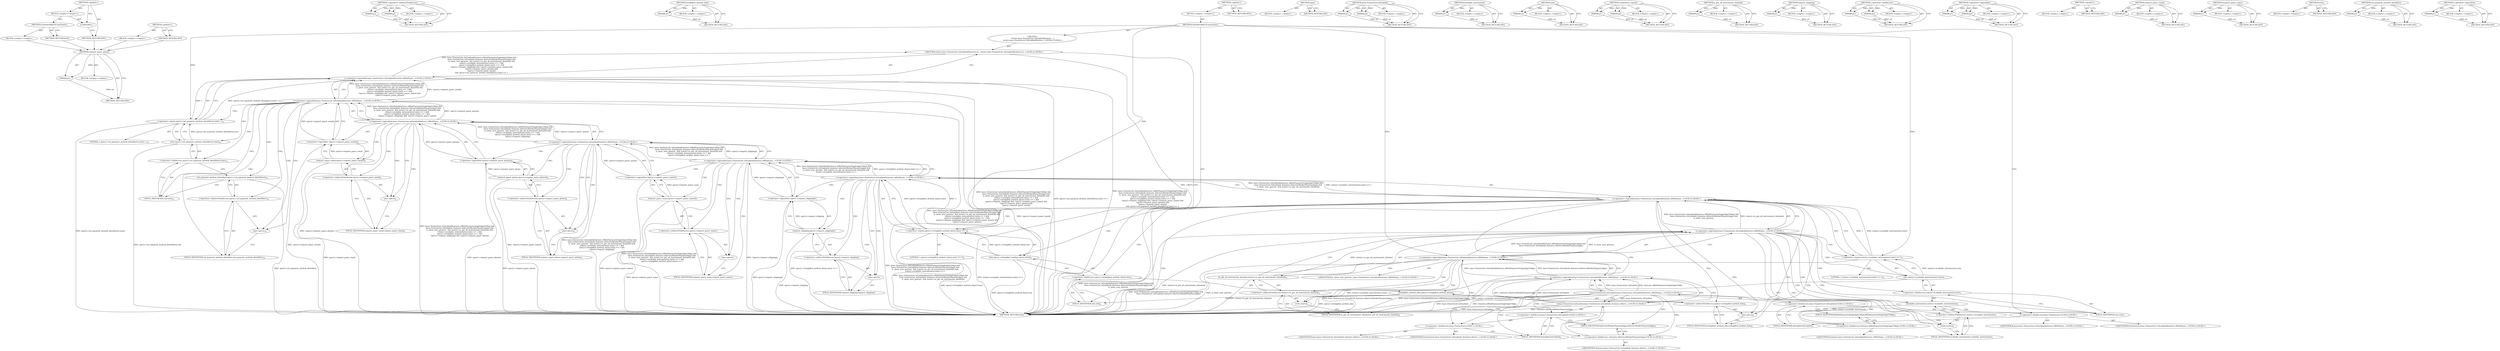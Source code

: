 digraph "&lt;global&gt;" {
vulnerable_175 [label=<(METHOD,request_payer_phone)>];
vulnerable_176 [label=<(PARAM,p1)>];
vulnerable_177 [label=<(BLOCK,&lt;empty&gt;,&lt;empty&gt;)>];
vulnerable_178 [label=<(METHOD_RETURN,ANY)>];
vulnerable_135 [label=<(METHOD,&lt;operator&gt;.indirectFieldAccess)>];
vulnerable_136 [label=<(PARAM,p1)>];
vulnerable_137 [label=<(PARAM,p2)>];
vulnerable_138 [label=<(BLOCK,&lt;empty&gt;,&lt;empty&gt;)>];
vulnerable_139 [label=<(METHOD_RETURN,ANY)>];
vulnerable_156 [label=<(METHOD,stringified_method_data)>];
vulnerable_157 [label=<(PARAM,p1)>];
vulnerable_158 [label=<(BLOCK,&lt;empty&gt;,&lt;empty&gt;)>];
vulnerable_159 [label=<(METHOD_RETURN,ANY)>];
vulnerable_6 [label=<(METHOD,&lt;global&gt;)<SUB>1</SUB>>];
vulnerable_7 [label=<(BLOCK,&lt;empty&gt;,&lt;empty&gt;)<SUB>1</SUB>>];
vulnerable_8 [label=<(METHOD,SatisfiesSkipUIConstraints)<SUB>1</SUB>>];
vulnerable_9 [label="<(BLOCK,{
  return base::FeatureList::IsEnabled(feature...,{
  return base::FeatureList::IsEnabled(feature...)<SUB>1</SUB>>"];
vulnerable_10 [label="<(RETURN,return base::FeatureList::IsEnabled(features::k...,return base::FeatureList::IsEnabled(features::k...)<SUB>2</SUB>>"];
vulnerable_11 [label="<(&lt;operator&gt;.logicalAnd,base::FeatureList::IsEnabled(features::kWebPaym...)<SUB>2</SUB>>"];
vulnerable_12 [label="<(&lt;operator&gt;.logicalAnd,base::FeatureList::IsEnabled(features::kWebPaym...)<SUB>2</SUB>>"];
vulnerable_13 [label="<(&lt;operator&gt;.logicalAnd,base::FeatureList::IsEnabled(features::kWebPaym...)<SUB>2</SUB>>"];
vulnerable_14 [label="<(&lt;operator&gt;.logicalAnd,base::FeatureList::IsEnabled(features::kWebPaym...)<SUB>2</SUB>>"];
vulnerable_15 [label="<(&lt;operator&gt;.logicalAnd,base::FeatureList::IsEnabled(features::kWebPaym...)<SUB>2</SUB>>"];
vulnerable_16 [label="<(&lt;operator&gt;.logicalAnd,base::FeatureList::IsEnabled(features::kWebPaym...)<SUB>2</SUB>>"];
vulnerable_17 [label="<(&lt;operator&gt;.logicalAnd,base::FeatureList::IsEnabled(features::kWebPaym...)<SUB>2</SUB>>"];
vulnerable_18 [label="<(&lt;operator&gt;.logicalAnd,base::FeatureList::IsEnabled(features::kWebPaym...)<SUB>2</SUB>>"];
vulnerable_19 [label="<(&lt;operator&gt;.logicalAnd,base::FeatureList::IsEnabled(features::kWebPaym...)<SUB>2</SUB>>"];
vulnerable_20 [label="<(&lt;operator&gt;.logicalAnd,base::FeatureList::IsEnabled(features::kWebPaym...)<SUB>2</SUB>>"];
vulnerable_21 [label="<(base.FeatureList.IsEnabled,base::FeatureList::IsEnabled(features::kWebPaym...)<SUB>2</SUB>>"];
vulnerable_22 [label="<(&lt;operator&gt;.fieldAccess,base::FeatureList::IsEnabled)<SUB>2</SUB>>"];
vulnerable_23 [label="<(&lt;operator&gt;.fieldAccess,base::FeatureList)<SUB>2</SUB>>"];
vulnerable_24 [label="<(IDENTIFIER,base,base::FeatureList::IsEnabled(features::kWebPaym...)<SUB>2</SUB>>"];
vulnerable_25 [label="<(IDENTIFIER,FeatureList,base::FeatureList::IsEnabled(features::kWebPaym...)<SUB>2</SUB>>"];
vulnerable_26 [label=<(FIELD_IDENTIFIER,IsEnabled,IsEnabled)<SUB>2</SUB>>];
vulnerable_27 [label="<(&lt;operator&gt;.fieldAccess,features::kWebPaymentsSingleAppUiSkip)<SUB>2</SUB>>"];
vulnerable_28 [label="<(IDENTIFIER,features,base::FeatureList::IsEnabled(features::kWebPaym...)<SUB>2</SUB>>"];
vulnerable_29 [label=<(FIELD_IDENTIFIER,kWebPaymentsSingleAppUiSkip,kWebPaymentsSingleAppUiSkip)<SUB>2</SUB>>];
vulnerable_30 [label="<(base.FeatureList.IsEnabled,base::FeatureList::IsEnabled(::features::kServi...)<SUB>3</SUB>>"];
vulnerable_31 [label="<(&lt;operator&gt;.fieldAccess,base::FeatureList::IsEnabled)<SUB>3</SUB>>"];
vulnerable_32 [label="<(&lt;operator&gt;.fieldAccess,base::FeatureList)<SUB>3</SUB>>"];
vulnerable_33 [label="<(IDENTIFIER,base,base::FeatureList::IsEnabled(::features::kServi...)<SUB>3</SUB>>"];
vulnerable_34 [label="<(IDENTIFIER,FeatureList,base::FeatureList::IsEnabled(::features::kServi...)<SUB>3</SUB>>"];
vulnerable_35 [label=<(FIELD_IDENTIFIER,IsEnabled,IsEnabled)<SUB>3</SUB>>];
vulnerable_36 [label="<(&lt;operator&gt;.fieldAccess,::features::kServiceWorkerPaymentApps)<SUB>3</SUB>>"];
vulnerable_37 [label="<(IDENTIFIER,features,base::FeatureList::IsEnabled(::features::kServi...)<SUB>3</SUB>>"];
vulnerable_38 [label=<(FIELD_IDENTIFIER,kServiceWorkerPaymentApps,kServiceWorkerPaymentApps)<SUB>3</SUB>>];
vulnerable_39 [label="<(IDENTIFIER,is_show_user_gesture_,base::FeatureList::IsEnabled(features::kWebPaym...)<SUB>4</SUB>>"];
vulnerable_40 [label=<(is_get_all_instruments_finished,state()-&gt;is_get_all_instruments_finished())<SUB>4</SUB>>];
vulnerable_41 [label=<(&lt;operator&gt;.indirectFieldAccess,state()-&gt;is_get_all_instruments_finished)<SUB>4</SUB>>];
vulnerable_42 [label=<(state,state())<SUB>4</SUB>>];
vulnerable_43 [label=<(FIELD_IDENTIFIER,is_get_all_instruments_finished,is_get_all_instruments_finished)<SUB>4</SUB>>];
vulnerable_44 [label=<(&lt;operator&gt;.equals,state()-&gt;available_instruments().size() == 1)<SUB>5</SUB>>];
vulnerable_45 [label=<(size,state()-&gt;available_instruments().size())<SUB>5</SUB>>];
vulnerable_46 [label=<(&lt;operator&gt;.fieldAccess,state()-&gt;available_instruments().size)<SUB>5</SUB>>];
vulnerable_47 [label=<(available_instruments,state()-&gt;available_instruments())<SUB>5</SUB>>];
vulnerable_48 [label=<(&lt;operator&gt;.indirectFieldAccess,state()-&gt;available_instruments)<SUB>5</SUB>>];
vulnerable_49 [label=<(state,state())<SUB>5</SUB>>];
vulnerable_50 [label=<(FIELD_IDENTIFIER,available_instruments,available_instruments)<SUB>5</SUB>>];
vulnerable_51 [label=<(FIELD_IDENTIFIER,size,size)<SUB>5</SUB>>];
vulnerable_52 [label=<(LITERAL,1,state()-&gt;available_instruments().size() == 1)<SUB>5</SUB>>];
vulnerable_53 [label=<(&lt;operator&gt;.equals,spec()-&gt;stringified_method_data().size() == 1)<SUB>6</SUB>>];
vulnerable_54 [label=<(size,spec()-&gt;stringified_method_data().size())<SUB>6</SUB>>];
vulnerable_55 [label=<(&lt;operator&gt;.fieldAccess,spec()-&gt;stringified_method_data().size)<SUB>6</SUB>>];
vulnerable_56 [label=<(stringified_method_data,spec()-&gt;stringified_method_data())<SUB>6</SUB>>];
vulnerable_57 [label=<(&lt;operator&gt;.indirectFieldAccess,spec()-&gt;stringified_method_data)<SUB>6</SUB>>];
vulnerable_58 [label=<(spec,spec())<SUB>6</SUB>>];
vulnerable_59 [label=<(FIELD_IDENTIFIER,stringified_method_data,stringified_method_data)<SUB>6</SUB>>];
vulnerable_60 [label=<(FIELD_IDENTIFIER,size,size)<SUB>6</SUB>>];
vulnerable_61 [label=<(LITERAL,1,spec()-&gt;stringified_method_data().size() == 1)<SUB>6</SUB>>];
vulnerable_62 [label=<(&lt;operator&gt;.logicalNot,!spec()-&gt;request_shipping())<SUB>7</SUB>>];
vulnerable_63 [label=<(request_shipping,spec()-&gt;request_shipping())<SUB>7</SUB>>];
vulnerable_64 [label=<(&lt;operator&gt;.indirectFieldAccess,spec()-&gt;request_shipping)<SUB>7</SUB>>];
vulnerable_65 [label=<(spec,spec())<SUB>7</SUB>>];
vulnerable_66 [label=<(FIELD_IDENTIFIER,request_shipping,request_shipping)<SUB>7</SUB>>];
vulnerable_67 [label=<(&lt;operator&gt;.logicalNot,!spec()-&gt;request_payer_name())<SUB>7</SUB>>];
vulnerable_68 [label=<(request_payer_name,spec()-&gt;request_payer_name())<SUB>7</SUB>>];
vulnerable_69 [label=<(&lt;operator&gt;.indirectFieldAccess,spec()-&gt;request_payer_name)<SUB>7</SUB>>];
vulnerable_70 [label=<(spec,spec())<SUB>7</SUB>>];
vulnerable_71 [label=<(FIELD_IDENTIFIER,request_payer_name,request_payer_name)<SUB>7</SUB>>];
vulnerable_72 [label=<(&lt;operator&gt;.logicalNot,!spec()-&gt;request_payer_phone())<SUB>8</SUB>>];
vulnerable_73 [label=<(request_payer_phone,spec()-&gt;request_payer_phone())<SUB>8</SUB>>];
vulnerable_74 [label=<(&lt;operator&gt;.indirectFieldAccess,spec()-&gt;request_payer_phone)<SUB>8</SUB>>];
vulnerable_75 [label=<(spec,spec())<SUB>8</SUB>>];
vulnerable_76 [label=<(FIELD_IDENTIFIER,request_payer_phone,request_payer_phone)<SUB>8</SUB>>];
vulnerable_77 [label=<(&lt;operator&gt;.logicalNot,!spec()-&gt;request_payer_email())<SUB>9</SUB>>];
vulnerable_78 [label=<(request_payer_email,spec()-&gt;request_payer_email())<SUB>9</SUB>>];
vulnerable_79 [label=<(&lt;operator&gt;.indirectFieldAccess,spec()-&gt;request_payer_email)<SUB>9</SUB>>];
vulnerable_80 [label=<(spec,spec())<SUB>9</SUB>>];
vulnerable_81 [label=<(FIELD_IDENTIFIER,request_payer_email,request_payer_email)<SUB>9</SUB>>];
vulnerable_82 [label=<(&lt;operator&gt;.equals,spec()-&gt;url_payment_method_identifiers().size()...)<SUB>10</SUB>>];
vulnerable_83 [label=<(size,spec()-&gt;url_payment_method_identifiers().size())<SUB>10</SUB>>];
vulnerable_84 [label=<(&lt;operator&gt;.fieldAccess,spec()-&gt;url_payment_method_identifiers().size)<SUB>10</SUB>>];
vulnerable_85 [label=<(url_payment_method_identifiers,spec()-&gt;url_payment_method_identifiers())<SUB>10</SUB>>];
vulnerable_86 [label=<(&lt;operator&gt;.indirectFieldAccess,spec()-&gt;url_payment_method_identifiers)<SUB>10</SUB>>];
vulnerable_87 [label=<(spec,spec())<SUB>10</SUB>>];
vulnerable_88 [label=<(FIELD_IDENTIFIER,url_payment_method_identifiers,url_payment_method_identifiers)<SUB>10</SUB>>];
vulnerable_89 [label=<(FIELD_IDENTIFIER,size,size)<SUB>10</SUB>>];
vulnerable_90 [label=<(LITERAL,1,spec()-&gt;url_payment_method_identifiers().size()...)<SUB>10</SUB>>];
vulnerable_91 [label=<(METHOD_RETURN,bool)<SUB>1</SUB>>];
vulnerable_93 [label=<(METHOD_RETURN,ANY)<SUB>1</SUB>>];
vulnerable_160 [label=<(METHOD,spec)>];
vulnerable_161 [label=<(BLOCK,&lt;empty&gt;,&lt;empty&gt;)>];
vulnerable_162 [label=<(METHOD_RETURN,ANY)>];
vulnerable_121 [label=<(METHOD,base.FeatureList.IsEnabled)>];
vulnerable_122 [label=<(PARAM,p1)>];
vulnerable_123 [label=<(PARAM,p2)>];
vulnerable_124 [label=<(BLOCK,&lt;empty&gt;,&lt;empty&gt;)>];
vulnerable_125 [label=<(METHOD_RETURN,ANY)>];
vulnerable_152 [label=<(METHOD,available_instruments)>];
vulnerable_153 [label=<(PARAM,p1)>];
vulnerable_154 [label=<(BLOCK,&lt;empty&gt;,&lt;empty&gt;)>];
vulnerable_155 [label=<(METHOD_RETURN,ANY)>];
vulnerable_148 [label=<(METHOD,size)>];
vulnerable_149 [label=<(PARAM,p1)>];
vulnerable_150 [label=<(BLOCK,&lt;empty&gt;,&lt;empty&gt;)>];
vulnerable_151 [label=<(METHOD_RETURN,ANY)>];
vulnerable_143 [label=<(METHOD,&lt;operator&gt;.equals)>];
vulnerable_144 [label=<(PARAM,p1)>];
vulnerable_145 [label=<(PARAM,p2)>];
vulnerable_146 [label=<(BLOCK,&lt;empty&gt;,&lt;empty&gt;)>];
vulnerable_147 [label=<(METHOD_RETURN,ANY)>];
vulnerable_131 [label=<(METHOD,is_get_all_instruments_finished)>];
vulnerable_132 [label=<(PARAM,p1)>];
vulnerable_133 [label=<(BLOCK,&lt;empty&gt;,&lt;empty&gt;)>];
vulnerable_134 [label=<(METHOD_RETURN,ANY)>];
vulnerable_167 [label=<(METHOD,request_shipping)>];
vulnerable_168 [label=<(PARAM,p1)>];
vulnerable_169 [label=<(BLOCK,&lt;empty&gt;,&lt;empty&gt;)>];
vulnerable_170 [label=<(METHOD_RETURN,ANY)>];
vulnerable_126 [label=<(METHOD,&lt;operator&gt;.fieldAccess)>];
vulnerable_127 [label=<(PARAM,p1)>];
vulnerable_128 [label=<(PARAM,p2)>];
vulnerable_129 [label=<(BLOCK,&lt;empty&gt;,&lt;empty&gt;)>];
vulnerable_130 [label=<(METHOD_RETURN,ANY)>];
vulnerable_116 [label=<(METHOD,&lt;operator&gt;.logicalAnd)>];
vulnerable_117 [label=<(PARAM,p1)>];
vulnerable_118 [label=<(PARAM,p2)>];
vulnerable_119 [label=<(BLOCK,&lt;empty&gt;,&lt;empty&gt;)>];
vulnerable_120 [label=<(METHOD_RETURN,ANY)>];
vulnerable_110 [label=<(METHOD,&lt;global&gt;)<SUB>1</SUB>>];
vulnerable_111 [label=<(BLOCK,&lt;empty&gt;,&lt;empty&gt;)>];
vulnerable_112 [label=<(METHOD_RETURN,ANY)>];
vulnerable_179 [label=<(METHOD,request_payer_email)>];
vulnerable_180 [label=<(PARAM,p1)>];
vulnerable_181 [label=<(BLOCK,&lt;empty&gt;,&lt;empty&gt;)>];
vulnerable_182 [label=<(METHOD_RETURN,ANY)>];
vulnerable_171 [label=<(METHOD,request_payer_name)>];
vulnerable_172 [label=<(PARAM,p1)>];
vulnerable_173 [label=<(BLOCK,&lt;empty&gt;,&lt;empty&gt;)>];
vulnerable_174 [label=<(METHOD_RETURN,ANY)>];
vulnerable_140 [label=<(METHOD,state)>];
vulnerable_141 [label=<(BLOCK,&lt;empty&gt;,&lt;empty&gt;)>];
vulnerable_142 [label=<(METHOD_RETURN,ANY)>];
vulnerable_183 [label=<(METHOD,url_payment_method_identifiers)>];
vulnerable_184 [label=<(PARAM,p1)>];
vulnerable_185 [label=<(BLOCK,&lt;empty&gt;,&lt;empty&gt;)>];
vulnerable_186 [label=<(METHOD_RETURN,ANY)>];
vulnerable_163 [label=<(METHOD,&lt;operator&gt;.logicalNot)>];
vulnerable_164 [label=<(PARAM,p1)>];
vulnerable_165 [label=<(BLOCK,&lt;empty&gt;,&lt;empty&gt;)>];
vulnerable_166 [label=<(METHOD_RETURN,ANY)>];
fixed_6 [label=<(METHOD,&lt;global&gt;)<SUB>1</SUB>>];
fixed_7 [label=<(BLOCK,&lt;empty&gt;,&lt;empty&gt;)<SUB>1</SUB>>];
fixed_8 [label=<(METHOD,SatisfiesSkipUIConstraints)<SUB>1</SUB>>];
fixed_9 [label=<(BLOCK,&lt;empty&gt;,&lt;empty&gt;)>];
fixed_10 [label=<(METHOD_RETURN,bool)<SUB>1</SUB>>];
fixed_12 [label=<(UNKNOWN,,)>];
fixed_13 [label=<(METHOD_RETURN,ANY)<SUB>1</SUB>>];
fixed_22 [label=<(METHOD,&lt;global&gt;)<SUB>1</SUB>>];
fixed_23 [label=<(BLOCK,&lt;empty&gt;,&lt;empty&gt;)>];
fixed_24 [label=<(METHOD_RETURN,ANY)>];
vulnerable_175 -> vulnerable_176  [key=0, label="AST: "];
vulnerable_175 -> vulnerable_176  [key=1, label="DDG: "];
vulnerable_175 -> vulnerable_177  [key=0, label="AST: "];
vulnerable_175 -> vulnerable_178  [key=0, label="AST: "];
vulnerable_175 -> vulnerable_178  [key=1, label="CFG: "];
vulnerable_176 -> vulnerable_178  [key=0, label="DDG: p1"];
vulnerable_135 -> vulnerable_136  [key=0, label="AST: "];
vulnerable_135 -> vulnerable_136  [key=1, label="DDG: "];
vulnerable_135 -> vulnerable_138  [key=0, label="AST: "];
vulnerable_135 -> vulnerable_137  [key=0, label="AST: "];
vulnerable_135 -> vulnerable_137  [key=1, label="DDG: "];
vulnerable_135 -> vulnerable_139  [key=0, label="AST: "];
vulnerable_135 -> vulnerable_139  [key=1, label="CFG: "];
vulnerable_136 -> vulnerable_139  [key=0, label="DDG: p1"];
vulnerable_137 -> vulnerable_139  [key=0, label="DDG: p2"];
vulnerable_156 -> vulnerable_157  [key=0, label="AST: "];
vulnerable_156 -> vulnerable_157  [key=1, label="DDG: "];
vulnerable_156 -> vulnerable_158  [key=0, label="AST: "];
vulnerable_156 -> vulnerable_159  [key=0, label="AST: "];
vulnerable_156 -> vulnerable_159  [key=1, label="CFG: "];
vulnerable_157 -> vulnerable_159  [key=0, label="DDG: p1"];
vulnerable_6 -> vulnerable_7  [key=0, label="AST: "];
vulnerable_6 -> vulnerable_93  [key=0, label="AST: "];
vulnerable_6 -> vulnerable_93  [key=1, label="CFG: "];
vulnerable_7 -> vulnerable_8  [key=0, label="AST: "];
vulnerable_8 -> vulnerable_9  [key=0, label="AST: "];
vulnerable_8 -> vulnerable_91  [key=0, label="AST: "];
vulnerable_8 -> vulnerable_23  [key=0, label="CFG: "];
vulnerable_8 -> vulnerable_82  [key=0, label="DDG: "];
vulnerable_8 -> vulnerable_53  [key=0, label="DDG: "];
vulnerable_8 -> vulnerable_44  [key=0, label="DDG: "];
vulnerable_8 -> vulnerable_19  [key=0, label="DDG: "];
vulnerable_9 -> vulnerable_10  [key=0, label="AST: "];
vulnerable_10 -> vulnerable_11  [key=0, label="AST: "];
vulnerable_10 -> vulnerable_91  [key=0, label="CFG: "];
vulnerable_10 -> vulnerable_91  [key=1, label="DDG: &lt;RET&gt;"];
vulnerable_11 -> vulnerable_12  [key=0, label="AST: "];
vulnerable_11 -> vulnerable_82  [key=0, label="AST: "];
vulnerable_11 -> vulnerable_10  [key=0, label="CFG: "];
vulnerable_11 -> vulnerable_10  [key=1, label="DDG: base::FeatureList::IsEnabled(features::kWebPaymentsSingleAppUiSkip) &amp;&amp;
         base::FeatureList::IsEnabled(::features::kServiceWorkerPaymentApps) &amp;&amp;
         is_show_user_gesture_ &amp;&amp; state()-&gt;is_get_all_instruments_finished() &amp;&amp;
         state()-&gt;available_instruments().size() == 1 &amp;&amp;
         spec()-&gt;stringified_method_data().size() == 1 &amp;&amp;
         !spec()-&gt;request_shipping() &amp;&amp; !spec()-&gt;request_payer_name() &amp;&amp;
         !spec()-&gt;request_payer_phone() &amp;&amp;
         !spec()-&gt;request_payer_email()
         &amp;&amp; spec()-&gt;url_payment_method_identifiers().size() == 1"];
vulnerable_11 -> vulnerable_91  [key=0, label="DDG: base::FeatureList::IsEnabled(features::kWebPaymentsSingleAppUiSkip) &amp;&amp;
         base::FeatureList::IsEnabled(::features::kServiceWorkerPaymentApps) &amp;&amp;
         is_show_user_gesture_ &amp;&amp; state()-&gt;is_get_all_instruments_finished() &amp;&amp;
         state()-&gt;available_instruments().size() == 1 &amp;&amp;
         spec()-&gt;stringified_method_data().size() == 1 &amp;&amp;
         !spec()-&gt;request_shipping() &amp;&amp; !spec()-&gt;request_payer_name() &amp;&amp;
         !spec()-&gt;request_payer_phone() &amp;&amp;
         !spec()-&gt;request_payer_email()"];
vulnerable_11 -> vulnerable_91  [key=1, label="DDG: spec()-&gt;url_payment_method_identifiers().size() == 1"];
vulnerable_11 -> vulnerable_91  [key=2, label="DDG: base::FeatureList::IsEnabled(features::kWebPaymentsSingleAppUiSkip) &amp;&amp;
         base::FeatureList::IsEnabled(::features::kServiceWorkerPaymentApps) &amp;&amp;
         is_show_user_gesture_ &amp;&amp; state()-&gt;is_get_all_instruments_finished() &amp;&amp;
         state()-&gt;available_instruments().size() == 1 &amp;&amp;
         spec()-&gt;stringified_method_data().size() == 1 &amp;&amp;
         !spec()-&gt;request_shipping() &amp;&amp; !spec()-&gt;request_payer_name() &amp;&amp;
         !spec()-&gt;request_payer_phone() &amp;&amp;
         !spec()-&gt;request_payer_email()
         &amp;&amp; spec()-&gt;url_payment_method_identifiers().size() == 1"];
vulnerable_12 -> vulnerable_13  [key=0, label="AST: "];
vulnerable_12 -> vulnerable_77  [key=0, label="AST: "];
vulnerable_12 -> vulnerable_87  [key=0, label="CFG: "];
vulnerable_12 -> vulnerable_87  [key=1, label="CDG: "];
vulnerable_12 -> vulnerable_11  [key=0, label="CFG: "];
vulnerable_12 -> vulnerable_11  [key=1, label="DDG: base::FeatureList::IsEnabled(features::kWebPaymentsSingleAppUiSkip) &amp;&amp;
         base::FeatureList::IsEnabled(::features::kServiceWorkerPaymentApps) &amp;&amp;
         is_show_user_gesture_ &amp;&amp; state()-&gt;is_get_all_instruments_finished() &amp;&amp;
         state()-&gt;available_instruments().size() == 1 &amp;&amp;
         spec()-&gt;stringified_method_data().size() == 1 &amp;&amp;
         !spec()-&gt;request_shipping() &amp;&amp; !spec()-&gt;request_payer_name() &amp;&amp;
         !spec()-&gt;request_payer_phone()"];
vulnerable_12 -> vulnerable_11  [key=2, label="DDG: !spec()-&gt;request_payer_email()"];
vulnerable_12 -> vulnerable_91  [key=0, label="DDG: base::FeatureList::IsEnabled(features::kWebPaymentsSingleAppUiSkip) &amp;&amp;
         base::FeatureList::IsEnabled(::features::kServiceWorkerPaymentApps) &amp;&amp;
         is_show_user_gesture_ &amp;&amp; state()-&gt;is_get_all_instruments_finished() &amp;&amp;
         state()-&gt;available_instruments().size() == 1 &amp;&amp;
         spec()-&gt;stringified_method_data().size() == 1 &amp;&amp;
         !spec()-&gt;request_shipping() &amp;&amp; !spec()-&gt;request_payer_name() &amp;&amp;
         !spec()-&gt;request_payer_phone()"];
vulnerable_12 -> vulnerable_91  [key=1, label="DDG: !spec()-&gt;request_payer_email()"];
vulnerable_12 -> vulnerable_89  [key=0, label="CDG: "];
vulnerable_12 -> vulnerable_84  [key=0, label="CDG: "];
vulnerable_12 -> vulnerable_85  [key=0, label="CDG: "];
vulnerable_12 -> vulnerable_82  [key=0, label="CDG: "];
vulnerable_12 -> vulnerable_83  [key=0, label="CDG: "];
vulnerable_12 -> vulnerable_88  [key=0, label="CDG: "];
vulnerable_12 -> vulnerable_86  [key=0, label="CDG: "];
vulnerable_13 -> vulnerable_14  [key=0, label="AST: "];
vulnerable_13 -> vulnerable_72  [key=0, label="AST: "];
vulnerable_13 -> vulnerable_80  [key=0, label="CFG: "];
vulnerable_13 -> vulnerable_80  [key=1, label="CDG: "];
vulnerable_13 -> vulnerable_12  [key=0, label="CFG: "];
vulnerable_13 -> vulnerable_12  [key=1, label="DDG: base::FeatureList::IsEnabled(features::kWebPaymentsSingleAppUiSkip) &amp;&amp;
         base::FeatureList::IsEnabled(::features::kServiceWorkerPaymentApps) &amp;&amp;
         is_show_user_gesture_ &amp;&amp; state()-&gt;is_get_all_instruments_finished() &amp;&amp;
         state()-&gt;available_instruments().size() == 1 &amp;&amp;
         spec()-&gt;stringified_method_data().size() == 1 &amp;&amp;
         !spec()-&gt;request_shipping() &amp;&amp; !spec()-&gt;request_payer_name()"];
vulnerable_13 -> vulnerable_12  [key=2, label="DDG: !spec()-&gt;request_payer_phone()"];
vulnerable_13 -> vulnerable_91  [key=0, label="DDG: base::FeatureList::IsEnabled(features::kWebPaymentsSingleAppUiSkip) &amp;&amp;
         base::FeatureList::IsEnabled(::features::kServiceWorkerPaymentApps) &amp;&amp;
         is_show_user_gesture_ &amp;&amp; state()-&gt;is_get_all_instruments_finished() &amp;&amp;
         state()-&gt;available_instruments().size() == 1 &amp;&amp;
         spec()-&gt;stringified_method_data().size() == 1 &amp;&amp;
         !spec()-&gt;request_shipping() &amp;&amp; !spec()-&gt;request_payer_name()"];
vulnerable_13 -> vulnerable_91  [key=1, label="DDG: !spec()-&gt;request_payer_phone()"];
vulnerable_13 -> vulnerable_77  [key=0, label="CDG: "];
vulnerable_13 -> vulnerable_81  [key=0, label="CDG: "];
vulnerable_13 -> vulnerable_79  [key=0, label="CDG: "];
vulnerable_13 -> vulnerable_78  [key=0, label="CDG: "];
vulnerable_14 -> vulnerable_15  [key=0, label="AST: "];
vulnerable_14 -> vulnerable_67  [key=0, label="AST: "];
vulnerable_14 -> vulnerable_75  [key=0, label="CFG: "];
vulnerable_14 -> vulnerable_75  [key=1, label="CDG: "];
vulnerable_14 -> vulnerable_13  [key=0, label="CFG: "];
vulnerable_14 -> vulnerable_13  [key=1, label="DDG: base::FeatureList::IsEnabled(features::kWebPaymentsSingleAppUiSkip) &amp;&amp;
         base::FeatureList::IsEnabled(::features::kServiceWorkerPaymentApps) &amp;&amp;
         is_show_user_gesture_ &amp;&amp; state()-&gt;is_get_all_instruments_finished() &amp;&amp;
         state()-&gt;available_instruments().size() == 1 &amp;&amp;
         spec()-&gt;stringified_method_data().size() == 1 &amp;&amp;
         !spec()-&gt;request_shipping()"];
vulnerable_14 -> vulnerable_13  [key=2, label="DDG: !spec()-&gt;request_payer_name()"];
vulnerable_14 -> vulnerable_91  [key=0, label="DDG: base::FeatureList::IsEnabled(features::kWebPaymentsSingleAppUiSkip) &amp;&amp;
         base::FeatureList::IsEnabled(::features::kServiceWorkerPaymentApps) &amp;&amp;
         is_show_user_gesture_ &amp;&amp; state()-&gt;is_get_all_instruments_finished() &amp;&amp;
         state()-&gt;available_instruments().size() == 1 &amp;&amp;
         spec()-&gt;stringified_method_data().size() == 1 &amp;&amp;
         !spec()-&gt;request_shipping()"];
vulnerable_14 -> vulnerable_91  [key=1, label="DDG: !spec()-&gt;request_payer_name()"];
vulnerable_14 -> vulnerable_73  [key=0, label="CDG: "];
vulnerable_14 -> vulnerable_72  [key=0, label="CDG: "];
vulnerable_14 -> vulnerable_74  [key=0, label="CDG: "];
vulnerable_14 -> vulnerable_76  [key=0, label="CDG: "];
vulnerable_15 -> vulnerable_16  [key=0, label="AST: "];
vulnerable_15 -> vulnerable_62  [key=0, label="AST: "];
vulnerable_15 -> vulnerable_70  [key=0, label="CFG: "];
vulnerable_15 -> vulnerable_70  [key=1, label="CDG: "];
vulnerable_15 -> vulnerable_14  [key=0, label="CFG: "];
vulnerable_15 -> vulnerable_14  [key=1, label="DDG: base::FeatureList::IsEnabled(features::kWebPaymentsSingleAppUiSkip) &amp;&amp;
         base::FeatureList::IsEnabled(::features::kServiceWorkerPaymentApps) &amp;&amp;
         is_show_user_gesture_ &amp;&amp; state()-&gt;is_get_all_instruments_finished() &amp;&amp;
         state()-&gt;available_instruments().size() == 1 &amp;&amp;
         spec()-&gt;stringified_method_data().size() == 1"];
vulnerable_15 -> vulnerable_14  [key=2, label="DDG: !spec()-&gt;request_shipping()"];
vulnerable_15 -> vulnerable_91  [key=0, label="DDG: base::FeatureList::IsEnabled(features::kWebPaymentsSingleAppUiSkip) &amp;&amp;
         base::FeatureList::IsEnabled(::features::kServiceWorkerPaymentApps) &amp;&amp;
         is_show_user_gesture_ &amp;&amp; state()-&gt;is_get_all_instruments_finished() &amp;&amp;
         state()-&gt;available_instruments().size() == 1 &amp;&amp;
         spec()-&gt;stringified_method_data().size() == 1"];
vulnerable_15 -> vulnerable_91  [key=1, label="DDG: !spec()-&gt;request_shipping()"];
vulnerable_15 -> vulnerable_68  [key=0, label="CDG: "];
vulnerable_15 -> vulnerable_69  [key=0, label="CDG: "];
vulnerable_15 -> vulnerable_67  [key=0, label="CDG: "];
vulnerable_15 -> vulnerable_71  [key=0, label="CDG: "];
vulnerable_16 -> vulnerable_17  [key=0, label="AST: "];
vulnerable_16 -> vulnerable_53  [key=0, label="AST: "];
vulnerable_16 -> vulnerable_65  [key=0, label="CFG: "];
vulnerable_16 -> vulnerable_65  [key=1, label="CDG: "];
vulnerable_16 -> vulnerable_15  [key=0, label="CFG: "];
vulnerable_16 -> vulnerable_15  [key=1, label="DDG: base::FeatureList::IsEnabled(features::kWebPaymentsSingleAppUiSkip) &amp;&amp;
         base::FeatureList::IsEnabled(::features::kServiceWorkerPaymentApps) &amp;&amp;
         is_show_user_gesture_ &amp;&amp; state()-&gt;is_get_all_instruments_finished() &amp;&amp;
         state()-&gt;available_instruments().size() == 1"];
vulnerable_16 -> vulnerable_15  [key=2, label="DDG: spec()-&gt;stringified_method_data().size() == 1"];
vulnerable_16 -> vulnerable_91  [key=0, label="DDG: base::FeatureList::IsEnabled(features::kWebPaymentsSingleAppUiSkip) &amp;&amp;
         base::FeatureList::IsEnabled(::features::kServiceWorkerPaymentApps) &amp;&amp;
         is_show_user_gesture_ &amp;&amp; state()-&gt;is_get_all_instruments_finished() &amp;&amp;
         state()-&gt;available_instruments().size() == 1"];
vulnerable_16 -> vulnerable_91  [key=1, label="DDG: spec()-&gt;stringified_method_data().size() == 1"];
vulnerable_16 -> vulnerable_64  [key=0, label="CDG: "];
vulnerable_16 -> vulnerable_66  [key=0, label="CDG: "];
vulnerable_16 -> vulnerable_63  [key=0, label="CDG: "];
vulnerable_16 -> vulnerable_62  [key=0, label="CDG: "];
vulnerable_17 -> vulnerable_18  [key=0, label="AST: "];
vulnerable_17 -> vulnerable_44  [key=0, label="AST: "];
vulnerable_17 -> vulnerable_58  [key=0, label="CFG: "];
vulnerable_17 -> vulnerable_58  [key=1, label="CDG: "];
vulnerable_17 -> vulnerable_16  [key=0, label="CFG: "];
vulnerable_17 -> vulnerable_16  [key=1, label="DDG: base::FeatureList::IsEnabled(features::kWebPaymentsSingleAppUiSkip) &amp;&amp;
         base::FeatureList::IsEnabled(::features::kServiceWorkerPaymentApps) &amp;&amp;
         is_show_user_gesture_ &amp;&amp; state()-&gt;is_get_all_instruments_finished()"];
vulnerable_17 -> vulnerable_16  [key=2, label="DDG: state()-&gt;available_instruments().size() == 1"];
vulnerable_17 -> vulnerable_91  [key=0, label="DDG: base::FeatureList::IsEnabled(features::kWebPaymentsSingleAppUiSkip) &amp;&amp;
         base::FeatureList::IsEnabled(::features::kServiceWorkerPaymentApps) &amp;&amp;
         is_show_user_gesture_ &amp;&amp; state()-&gt;is_get_all_instruments_finished()"];
vulnerable_17 -> vulnerable_91  [key=1, label="DDG: state()-&gt;available_instruments().size() == 1"];
vulnerable_17 -> vulnerable_60  [key=0, label="CDG: "];
vulnerable_17 -> vulnerable_57  [key=0, label="CDG: "];
vulnerable_17 -> vulnerable_56  [key=0, label="CDG: "];
vulnerable_17 -> vulnerable_59  [key=0, label="CDG: "];
vulnerable_17 -> vulnerable_54  [key=0, label="CDG: "];
vulnerable_17 -> vulnerable_53  [key=0, label="CDG: "];
vulnerable_17 -> vulnerable_55  [key=0, label="CDG: "];
vulnerable_18 -> vulnerable_19  [key=0, label="AST: "];
vulnerable_18 -> vulnerable_40  [key=0, label="AST: "];
vulnerable_18 -> vulnerable_49  [key=0, label="CFG: "];
vulnerable_18 -> vulnerable_49  [key=1, label="CDG: "];
vulnerable_18 -> vulnerable_17  [key=0, label="CFG: "];
vulnerable_18 -> vulnerable_17  [key=1, label="DDG: base::FeatureList::IsEnabled(features::kWebPaymentsSingleAppUiSkip) &amp;&amp;
         base::FeatureList::IsEnabled(::features::kServiceWorkerPaymentApps) &amp;&amp;
         is_show_user_gesture_"];
vulnerable_18 -> vulnerable_17  [key=2, label="DDG: state()-&gt;is_get_all_instruments_finished()"];
vulnerable_18 -> vulnerable_91  [key=0, label="DDG: base::FeatureList::IsEnabled(features::kWebPaymentsSingleAppUiSkip) &amp;&amp;
         base::FeatureList::IsEnabled(::features::kServiceWorkerPaymentApps) &amp;&amp;
         is_show_user_gesture_"];
vulnerable_18 -> vulnerable_91  [key=1, label="DDG: state()-&gt;is_get_all_instruments_finished()"];
vulnerable_18 -> vulnerable_47  [key=0, label="CDG: "];
vulnerable_18 -> vulnerable_48  [key=0, label="CDG: "];
vulnerable_18 -> vulnerable_51  [key=0, label="CDG: "];
vulnerable_18 -> vulnerable_46  [key=0, label="CDG: "];
vulnerable_18 -> vulnerable_45  [key=0, label="CDG: "];
vulnerable_18 -> vulnerable_50  [key=0, label="CDG: "];
vulnerable_18 -> vulnerable_44  [key=0, label="CDG: "];
vulnerable_19 -> vulnerable_20  [key=0, label="AST: "];
vulnerable_19 -> vulnerable_39  [key=0, label="AST: "];
vulnerable_19 -> vulnerable_42  [key=0, label="CFG: "];
vulnerable_19 -> vulnerable_42  [key=1, label="CDG: "];
vulnerable_19 -> vulnerable_18  [key=0, label="CFG: "];
vulnerable_19 -> vulnerable_18  [key=1, label="DDG: base::FeatureList::IsEnabled(features::kWebPaymentsSingleAppUiSkip) &amp;&amp;
         base::FeatureList::IsEnabled(::features::kServiceWorkerPaymentApps)"];
vulnerable_19 -> vulnerable_18  [key=2, label="DDG: is_show_user_gesture_"];
vulnerable_19 -> vulnerable_91  [key=0, label="DDG: base::FeatureList::IsEnabled(features::kWebPaymentsSingleAppUiSkip) &amp;&amp;
         base::FeatureList::IsEnabled(::features::kServiceWorkerPaymentApps)"];
vulnerable_19 -> vulnerable_91  [key=1, label="DDG: is_show_user_gesture_"];
vulnerable_19 -> vulnerable_40  [key=0, label="CDG: "];
vulnerable_19 -> vulnerable_43  [key=0, label="CDG: "];
vulnerable_19 -> vulnerable_41  [key=0, label="CDG: "];
vulnerable_20 -> vulnerable_21  [key=0, label="AST: "];
vulnerable_20 -> vulnerable_30  [key=0, label="AST: "];
vulnerable_20 -> vulnerable_19  [key=0, label="CFG: "];
vulnerable_20 -> vulnerable_19  [key=1, label="DDG: base::FeatureList::IsEnabled(features::kWebPaymentsSingleAppUiSkip)"];
vulnerable_20 -> vulnerable_19  [key=2, label="DDG: base::FeatureList::IsEnabled(::features::kServiceWorkerPaymentApps)"];
vulnerable_20 -> vulnerable_91  [key=0, label="DDG: base::FeatureList::IsEnabled(features::kWebPaymentsSingleAppUiSkip)"];
vulnerable_20 -> vulnerable_91  [key=1, label="DDG: base::FeatureList::IsEnabled(::features::kServiceWorkerPaymentApps)"];
vulnerable_21 -> vulnerable_22  [key=0, label="AST: "];
vulnerable_21 -> vulnerable_27  [key=0, label="AST: "];
vulnerable_21 -> vulnerable_20  [key=0, label="CFG: "];
vulnerable_21 -> vulnerable_20  [key=1, label="DDG: base::FeatureList::IsEnabled"];
vulnerable_21 -> vulnerable_20  [key=2, label="DDG: features::kWebPaymentsSingleAppUiSkip"];
vulnerable_21 -> vulnerable_32  [key=0, label="CFG: "];
vulnerable_21 -> vulnerable_32  [key=1, label="CDG: "];
vulnerable_21 -> vulnerable_91  [key=0, label="DDG: base::FeatureList::IsEnabled"];
vulnerable_21 -> vulnerable_91  [key=1, label="DDG: features::kWebPaymentsSingleAppUiSkip"];
vulnerable_21 -> vulnerable_30  [key=0, label="DDG: base::FeatureList::IsEnabled"];
vulnerable_21 -> vulnerable_30  [key=1, label="CDG: "];
vulnerable_21 -> vulnerable_38  [key=0, label="CDG: "];
vulnerable_21 -> vulnerable_35  [key=0, label="CDG: "];
vulnerable_21 -> vulnerable_36  [key=0, label="CDG: "];
vulnerable_21 -> vulnerable_31  [key=0, label="CDG: "];
vulnerable_22 -> vulnerable_23  [key=0, label="AST: "];
vulnerable_22 -> vulnerable_26  [key=0, label="AST: "];
vulnerable_22 -> vulnerable_29  [key=0, label="CFG: "];
vulnerable_23 -> vulnerable_24  [key=0, label="AST: "];
vulnerable_23 -> vulnerable_25  [key=0, label="AST: "];
vulnerable_23 -> vulnerable_26  [key=0, label="CFG: "];
vulnerable_26 -> vulnerable_22  [key=0, label="CFG: "];
vulnerable_27 -> vulnerable_28  [key=0, label="AST: "];
vulnerable_27 -> vulnerable_29  [key=0, label="AST: "];
vulnerable_27 -> vulnerable_21  [key=0, label="CFG: "];
vulnerable_29 -> vulnerable_27  [key=0, label="CFG: "];
vulnerable_30 -> vulnerable_31  [key=0, label="AST: "];
vulnerable_30 -> vulnerable_36  [key=0, label="AST: "];
vulnerable_30 -> vulnerable_20  [key=0, label="CFG: "];
vulnerable_30 -> vulnerable_20  [key=1, label="DDG: base::FeatureList::IsEnabled"];
vulnerable_30 -> vulnerable_20  [key=2, label="DDG: ::features::kServiceWorkerPaymentApps"];
vulnerable_30 -> vulnerable_91  [key=0, label="DDG: base::FeatureList::IsEnabled"];
vulnerable_30 -> vulnerable_91  [key=1, label="DDG: ::features::kServiceWorkerPaymentApps"];
vulnerable_31 -> vulnerable_32  [key=0, label="AST: "];
vulnerable_31 -> vulnerable_35  [key=0, label="AST: "];
vulnerable_31 -> vulnerable_38  [key=0, label="CFG: "];
vulnerable_32 -> vulnerable_33  [key=0, label="AST: "];
vulnerable_32 -> vulnerable_34  [key=0, label="AST: "];
vulnerable_32 -> vulnerable_35  [key=0, label="CFG: "];
vulnerable_35 -> vulnerable_31  [key=0, label="CFG: "];
vulnerable_36 -> vulnerable_37  [key=0, label="AST: "];
vulnerable_36 -> vulnerable_38  [key=0, label="AST: "];
vulnerable_36 -> vulnerable_30  [key=0, label="CFG: "];
vulnerable_38 -> vulnerable_36  [key=0, label="CFG: "];
vulnerable_40 -> vulnerable_41  [key=0, label="AST: "];
vulnerable_40 -> vulnerable_18  [key=0, label="CFG: "];
vulnerable_40 -> vulnerable_18  [key=1, label="DDG: state()-&gt;is_get_all_instruments_finished"];
vulnerable_40 -> vulnerable_91  [key=0, label="DDG: state()-&gt;is_get_all_instruments_finished"];
vulnerable_41 -> vulnerable_42  [key=0, label="AST: "];
vulnerable_41 -> vulnerable_43  [key=0, label="AST: "];
vulnerable_41 -> vulnerable_40  [key=0, label="CFG: "];
vulnerable_42 -> vulnerable_43  [key=0, label="CFG: "];
vulnerable_43 -> vulnerable_41  [key=0, label="CFG: "];
vulnerable_44 -> vulnerable_45  [key=0, label="AST: "];
vulnerable_44 -> vulnerable_52  [key=0, label="AST: "];
vulnerable_44 -> vulnerable_17  [key=0, label="CFG: "];
vulnerable_44 -> vulnerable_17  [key=1, label="DDG: state()-&gt;available_instruments().size()"];
vulnerable_44 -> vulnerable_17  [key=2, label="DDG: 1"];
vulnerable_44 -> vulnerable_91  [key=0, label="DDG: state()-&gt;available_instruments().size()"];
vulnerable_45 -> vulnerable_46  [key=0, label="AST: "];
vulnerable_45 -> vulnerable_44  [key=0, label="CFG: "];
vulnerable_45 -> vulnerable_44  [key=1, label="DDG: state()-&gt;available_instruments().size"];
vulnerable_45 -> vulnerable_91  [key=0, label="DDG: state()-&gt;available_instruments().size"];
vulnerable_46 -> vulnerable_47  [key=0, label="AST: "];
vulnerable_46 -> vulnerable_51  [key=0, label="AST: "];
vulnerable_46 -> vulnerable_45  [key=0, label="CFG: "];
vulnerable_47 -> vulnerable_48  [key=0, label="AST: "];
vulnerable_47 -> vulnerable_51  [key=0, label="CFG: "];
vulnerable_47 -> vulnerable_91  [key=0, label="DDG: state()-&gt;available_instruments"];
vulnerable_48 -> vulnerable_49  [key=0, label="AST: "];
vulnerable_48 -> vulnerable_50  [key=0, label="AST: "];
vulnerable_48 -> vulnerable_47  [key=0, label="CFG: "];
vulnerable_49 -> vulnerable_50  [key=0, label="CFG: "];
vulnerable_50 -> vulnerable_48  [key=0, label="CFG: "];
vulnerable_51 -> vulnerable_46  [key=0, label="CFG: "];
vulnerable_53 -> vulnerable_54  [key=0, label="AST: "];
vulnerable_53 -> vulnerable_61  [key=0, label="AST: "];
vulnerable_53 -> vulnerable_16  [key=0, label="CFG: "];
vulnerable_53 -> vulnerable_16  [key=1, label="DDG: spec()-&gt;stringified_method_data().size()"];
vulnerable_53 -> vulnerable_16  [key=2, label="DDG: 1"];
vulnerable_53 -> vulnerable_91  [key=0, label="DDG: spec()-&gt;stringified_method_data().size()"];
vulnerable_54 -> vulnerable_55  [key=0, label="AST: "];
vulnerable_54 -> vulnerable_53  [key=0, label="CFG: "];
vulnerable_54 -> vulnerable_53  [key=1, label="DDG: spec()-&gt;stringified_method_data().size"];
vulnerable_54 -> vulnerable_91  [key=0, label="DDG: spec()-&gt;stringified_method_data().size"];
vulnerable_55 -> vulnerable_56  [key=0, label="AST: "];
vulnerable_55 -> vulnerable_60  [key=0, label="AST: "];
vulnerable_55 -> vulnerable_54  [key=0, label="CFG: "];
vulnerable_56 -> vulnerable_57  [key=0, label="AST: "];
vulnerable_56 -> vulnerable_60  [key=0, label="CFG: "];
vulnerable_56 -> vulnerable_91  [key=0, label="DDG: spec()-&gt;stringified_method_data"];
vulnerable_57 -> vulnerable_58  [key=0, label="AST: "];
vulnerable_57 -> vulnerable_59  [key=0, label="AST: "];
vulnerable_57 -> vulnerable_56  [key=0, label="CFG: "];
vulnerable_58 -> vulnerable_59  [key=0, label="CFG: "];
vulnerable_59 -> vulnerable_57  [key=0, label="CFG: "];
vulnerable_60 -> vulnerable_55  [key=0, label="CFG: "];
vulnerable_62 -> vulnerable_63  [key=0, label="AST: "];
vulnerable_62 -> vulnerable_15  [key=0, label="CFG: "];
vulnerable_62 -> vulnerable_15  [key=1, label="DDG: spec()-&gt;request_shipping()"];
vulnerable_62 -> vulnerable_91  [key=0, label="DDG: spec()-&gt;request_shipping()"];
vulnerable_63 -> vulnerable_64  [key=0, label="AST: "];
vulnerable_63 -> vulnerable_62  [key=0, label="CFG: "];
vulnerable_63 -> vulnerable_62  [key=1, label="DDG: spec()-&gt;request_shipping"];
vulnerable_63 -> vulnerable_91  [key=0, label="DDG: spec()-&gt;request_shipping"];
vulnerable_64 -> vulnerable_65  [key=0, label="AST: "];
vulnerable_64 -> vulnerable_66  [key=0, label="AST: "];
vulnerable_64 -> vulnerable_63  [key=0, label="CFG: "];
vulnerable_65 -> vulnerable_66  [key=0, label="CFG: "];
vulnerable_66 -> vulnerable_64  [key=0, label="CFG: "];
vulnerable_67 -> vulnerable_68  [key=0, label="AST: "];
vulnerable_67 -> vulnerable_14  [key=0, label="CFG: "];
vulnerable_67 -> vulnerable_14  [key=1, label="DDG: spec()-&gt;request_payer_name()"];
vulnerable_67 -> vulnerable_91  [key=0, label="DDG: spec()-&gt;request_payer_name()"];
vulnerable_68 -> vulnerable_69  [key=0, label="AST: "];
vulnerable_68 -> vulnerable_67  [key=0, label="CFG: "];
vulnerable_68 -> vulnerable_67  [key=1, label="DDG: spec()-&gt;request_payer_name"];
vulnerable_68 -> vulnerable_91  [key=0, label="DDG: spec()-&gt;request_payer_name"];
vulnerable_69 -> vulnerable_70  [key=0, label="AST: "];
vulnerable_69 -> vulnerable_71  [key=0, label="AST: "];
vulnerable_69 -> vulnerable_68  [key=0, label="CFG: "];
vulnerable_70 -> vulnerable_71  [key=0, label="CFG: "];
vulnerable_71 -> vulnerable_69  [key=0, label="CFG: "];
vulnerable_72 -> vulnerable_73  [key=0, label="AST: "];
vulnerable_72 -> vulnerable_13  [key=0, label="CFG: "];
vulnerable_72 -> vulnerable_13  [key=1, label="DDG: spec()-&gt;request_payer_phone()"];
vulnerable_72 -> vulnerable_91  [key=0, label="DDG: spec()-&gt;request_payer_phone()"];
vulnerable_73 -> vulnerable_74  [key=0, label="AST: "];
vulnerable_73 -> vulnerable_72  [key=0, label="CFG: "];
vulnerable_73 -> vulnerable_72  [key=1, label="DDG: spec()-&gt;request_payer_phone"];
vulnerable_73 -> vulnerable_91  [key=0, label="DDG: spec()-&gt;request_payer_phone"];
vulnerable_74 -> vulnerable_75  [key=0, label="AST: "];
vulnerable_74 -> vulnerable_76  [key=0, label="AST: "];
vulnerable_74 -> vulnerable_73  [key=0, label="CFG: "];
vulnerable_75 -> vulnerable_76  [key=0, label="CFG: "];
vulnerable_76 -> vulnerable_74  [key=0, label="CFG: "];
vulnerable_77 -> vulnerable_78  [key=0, label="AST: "];
vulnerable_77 -> vulnerable_12  [key=0, label="CFG: "];
vulnerable_77 -> vulnerable_12  [key=1, label="DDG: spec()-&gt;request_payer_email()"];
vulnerable_77 -> vulnerable_91  [key=0, label="DDG: spec()-&gt;request_payer_email()"];
vulnerable_78 -> vulnerable_79  [key=0, label="AST: "];
vulnerable_78 -> vulnerable_77  [key=0, label="CFG: "];
vulnerable_78 -> vulnerable_77  [key=1, label="DDG: spec()-&gt;request_payer_email"];
vulnerable_78 -> vulnerable_91  [key=0, label="DDG: spec()-&gt;request_payer_email"];
vulnerable_79 -> vulnerable_80  [key=0, label="AST: "];
vulnerable_79 -> vulnerable_81  [key=0, label="AST: "];
vulnerable_79 -> vulnerable_78  [key=0, label="CFG: "];
vulnerable_80 -> vulnerable_81  [key=0, label="CFG: "];
vulnerable_81 -> vulnerable_79  [key=0, label="CFG: "];
vulnerable_82 -> vulnerable_83  [key=0, label="AST: "];
vulnerable_82 -> vulnerable_90  [key=0, label="AST: "];
vulnerable_82 -> vulnerable_11  [key=0, label="CFG: "];
vulnerable_82 -> vulnerable_11  [key=1, label="DDG: spec()-&gt;url_payment_method_identifiers().size()"];
vulnerable_82 -> vulnerable_11  [key=2, label="DDG: 1"];
vulnerable_82 -> vulnerable_91  [key=0, label="DDG: spec()-&gt;url_payment_method_identifiers().size()"];
vulnerable_83 -> vulnerable_84  [key=0, label="AST: "];
vulnerable_83 -> vulnerable_82  [key=0, label="CFG: "];
vulnerable_83 -> vulnerable_82  [key=1, label="DDG: spec()-&gt;url_payment_method_identifiers().size"];
vulnerable_83 -> vulnerable_91  [key=0, label="DDG: spec()-&gt;url_payment_method_identifiers().size"];
vulnerable_84 -> vulnerable_85  [key=0, label="AST: "];
vulnerable_84 -> vulnerable_89  [key=0, label="AST: "];
vulnerable_84 -> vulnerable_83  [key=0, label="CFG: "];
vulnerable_85 -> vulnerable_86  [key=0, label="AST: "];
vulnerable_85 -> vulnerable_89  [key=0, label="CFG: "];
vulnerable_85 -> vulnerable_91  [key=0, label="DDG: spec()-&gt;url_payment_method_identifiers"];
vulnerable_86 -> vulnerable_87  [key=0, label="AST: "];
vulnerable_86 -> vulnerable_88  [key=0, label="AST: "];
vulnerable_86 -> vulnerable_85  [key=0, label="CFG: "];
vulnerable_87 -> vulnerable_88  [key=0, label="CFG: "];
vulnerable_88 -> vulnerable_86  [key=0, label="CFG: "];
vulnerable_89 -> vulnerable_84  [key=0, label="CFG: "];
vulnerable_160 -> vulnerable_161  [key=0, label="AST: "];
vulnerable_160 -> vulnerable_162  [key=0, label="AST: "];
vulnerable_160 -> vulnerable_162  [key=1, label="CFG: "];
vulnerable_121 -> vulnerable_122  [key=0, label="AST: "];
vulnerable_121 -> vulnerable_122  [key=1, label="DDG: "];
vulnerable_121 -> vulnerable_124  [key=0, label="AST: "];
vulnerable_121 -> vulnerable_123  [key=0, label="AST: "];
vulnerable_121 -> vulnerable_123  [key=1, label="DDG: "];
vulnerable_121 -> vulnerable_125  [key=0, label="AST: "];
vulnerable_121 -> vulnerable_125  [key=1, label="CFG: "];
vulnerable_122 -> vulnerable_125  [key=0, label="DDG: p1"];
vulnerable_123 -> vulnerable_125  [key=0, label="DDG: p2"];
vulnerable_152 -> vulnerable_153  [key=0, label="AST: "];
vulnerable_152 -> vulnerable_153  [key=1, label="DDG: "];
vulnerable_152 -> vulnerable_154  [key=0, label="AST: "];
vulnerable_152 -> vulnerable_155  [key=0, label="AST: "];
vulnerable_152 -> vulnerable_155  [key=1, label="CFG: "];
vulnerable_153 -> vulnerable_155  [key=0, label="DDG: p1"];
vulnerable_148 -> vulnerable_149  [key=0, label="AST: "];
vulnerable_148 -> vulnerable_149  [key=1, label="DDG: "];
vulnerable_148 -> vulnerable_150  [key=0, label="AST: "];
vulnerable_148 -> vulnerable_151  [key=0, label="AST: "];
vulnerable_148 -> vulnerable_151  [key=1, label="CFG: "];
vulnerable_149 -> vulnerable_151  [key=0, label="DDG: p1"];
vulnerable_143 -> vulnerable_144  [key=0, label="AST: "];
vulnerable_143 -> vulnerable_144  [key=1, label="DDG: "];
vulnerable_143 -> vulnerable_146  [key=0, label="AST: "];
vulnerable_143 -> vulnerable_145  [key=0, label="AST: "];
vulnerable_143 -> vulnerable_145  [key=1, label="DDG: "];
vulnerable_143 -> vulnerable_147  [key=0, label="AST: "];
vulnerable_143 -> vulnerable_147  [key=1, label="CFG: "];
vulnerable_144 -> vulnerable_147  [key=0, label="DDG: p1"];
vulnerable_145 -> vulnerable_147  [key=0, label="DDG: p2"];
vulnerable_131 -> vulnerable_132  [key=0, label="AST: "];
vulnerable_131 -> vulnerable_132  [key=1, label="DDG: "];
vulnerable_131 -> vulnerable_133  [key=0, label="AST: "];
vulnerable_131 -> vulnerable_134  [key=0, label="AST: "];
vulnerable_131 -> vulnerable_134  [key=1, label="CFG: "];
vulnerable_132 -> vulnerable_134  [key=0, label="DDG: p1"];
vulnerable_167 -> vulnerable_168  [key=0, label="AST: "];
vulnerable_167 -> vulnerable_168  [key=1, label="DDG: "];
vulnerable_167 -> vulnerable_169  [key=0, label="AST: "];
vulnerable_167 -> vulnerable_170  [key=0, label="AST: "];
vulnerable_167 -> vulnerable_170  [key=1, label="CFG: "];
vulnerable_168 -> vulnerable_170  [key=0, label="DDG: p1"];
vulnerable_126 -> vulnerable_127  [key=0, label="AST: "];
vulnerable_126 -> vulnerable_127  [key=1, label="DDG: "];
vulnerable_126 -> vulnerable_129  [key=0, label="AST: "];
vulnerable_126 -> vulnerable_128  [key=0, label="AST: "];
vulnerable_126 -> vulnerable_128  [key=1, label="DDG: "];
vulnerable_126 -> vulnerable_130  [key=0, label="AST: "];
vulnerable_126 -> vulnerable_130  [key=1, label="CFG: "];
vulnerable_127 -> vulnerable_130  [key=0, label="DDG: p1"];
vulnerable_128 -> vulnerable_130  [key=0, label="DDG: p2"];
vulnerable_116 -> vulnerable_117  [key=0, label="AST: "];
vulnerable_116 -> vulnerable_117  [key=1, label="DDG: "];
vulnerable_116 -> vulnerable_119  [key=0, label="AST: "];
vulnerable_116 -> vulnerable_118  [key=0, label="AST: "];
vulnerable_116 -> vulnerable_118  [key=1, label="DDG: "];
vulnerable_116 -> vulnerable_120  [key=0, label="AST: "];
vulnerable_116 -> vulnerable_120  [key=1, label="CFG: "];
vulnerable_117 -> vulnerable_120  [key=0, label="DDG: p1"];
vulnerable_118 -> vulnerable_120  [key=0, label="DDG: p2"];
vulnerable_110 -> vulnerable_111  [key=0, label="AST: "];
vulnerable_110 -> vulnerable_112  [key=0, label="AST: "];
vulnerable_110 -> vulnerable_112  [key=1, label="CFG: "];
vulnerable_179 -> vulnerable_180  [key=0, label="AST: "];
vulnerable_179 -> vulnerable_180  [key=1, label="DDG: "];
vulnerable_179 -> vulnerable_181  [key=0, label="AST: "];
vulnerable_179 -> vulnerable_182  [key=0, label="AST: "];
vulnerable_179 -> vulnerable_182  [key=1, label="CFG: "];
vulnerable_180 -> vulnerable_182  [key=0, label="DDG: p1"];
vulnerable_171 -> vulnerable_172  [key=0, label="AST: "];
vulnerable_171 -> vulnerable_172  [key=1, label="DDG: "];
vulnerable_171 -> vulnerable_173  [key=0, label="AST: "];
vulnerable_171 -> vulnerable_174  [key=0, label="AST: "];
vulnerable_171 -> vulnerable_174  [key=1, label="CFG: "];
vulnerable_172 -> vulnerable_174  [key=0, label="DDG: p1"];
vulnerable_140 -> vulnerable_141  [key=0, label="AST: "];
vulnerable_140 -> vulnerable_142  [key=0, label="AST: "];
vulnerable_140 -> vulnerable_142  [key=1, label="CFG: "];
vulnerable_183 -> vulnerable_184  [key=0, label="AST: "];
vulnerable_183 -> vulnerable_184  [key=1, label="DDG: "];
vulnerable_183 -> vulnerable_185  [key=0, label="AST: "];
vulnerable_183 -> vulnerable_186  [key=0, label="AST: "];
vulnerable_183 -> vulnerable_186  [key=1, label="CFG: "];
vulnerable_184 -> vulnerable_186  [key=0, label="DDG: p1"];
vulnerable_163 -> vulnerable_164  [key=0, label="AST: "];
vulnerable_163 -> vulnerable_164  [key=1, label="DDG: "];
vulnerable_163 -> vulnerable_165  [key=0, label="AST: "];
vulnerable_163 -> vulnerable_166  [key=0, label="AST: "];
vulnerable_163 -> vulnerable_166  [key=1, label="CFG: "];
vulnerable_164 -> vulnerable_166  [key=0, label="DDG: p1"];
fixed_6 -> fixed_7  [key=0, label="AST: "];
fixed_6 -> fixed_13  [key=0, label="AST: "];
fixed_6 -> fixed_12  [key=0, label="CFG: "];
fixed_7 -> fixed_8  [key=0, label="AST: "];
fixed_7 -> fixed_12  [key=0, label="AST: "];
fixed_8 -> fixed_9  [key=0, label="AST: "];
fixed_8 -> fixed_10  [key=0, label="AST: "];
fixed_8 -> fixed_10  [key=1, label="CFG: "];
fixed_9 -> vulnerable_175  [key=0];
fixed_10 -> vulnerable_175  [key=0];
fixed_12 -> fixed_13  [key=0, label="CFG: "];
fixed_13 -> vulnerable_175  [key=0];
fixed_22 -> fixed_23  [key=0, label="AST: "];
fixed_22 -> fixed_24  [key=0, label="AST: "];
fixed_22 -> fixed_24  [key=1, label="CFG: "];
fixed_23 -> vulnerable_175  [key=0];
fixed_24 -> vulnerable_175  [key=0];
}
